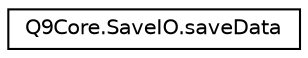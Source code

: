 digraph "Graphical Class Hierarchy"
{
  edge [fontname="Helvetica",fontsize="10",labelfontname="Helvetica",labelfontsize="10"];
  node [fontname="Helvetica",fontsize="10",shape=record];
  rankdir="LR";
  Node0 [label="Q9Core.SaveIO.saveData",height=0.2,width=0.4,color="black", fillcolor="white", style="filled",URL="$class_q9_core_1_1_save_i_o_1_1save_data.html"];
}
